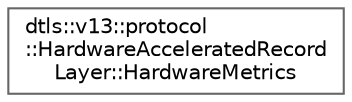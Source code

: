 digraph "Graphical Class Hierarchy"
{
 // LATEX_PDF_SIZE
  bgcolor="transparent";
  edge [fontname=Helvetica,fontsize=10,labelfontname=Helvetica,labelfontsize=10];
  node [fontname=Helvetica,fontsize=10,shape=box,height=0.2,width=0.4];
  rankdir="LR";
  Node0 [id="Node000000",label="dtls::v13::protocol\l::HardwareAcceleratedRecord\lLayer::HardwareMetrics",height=0.2,width=0.4,color="grey40", fillcolor="white", style="filled",URL="$structdtls_1_1v13_1_1protocol_1_1HardwareAcceleratedRecordLayer_1_1HardwareMetrics.html",tooltip=" "];
}
